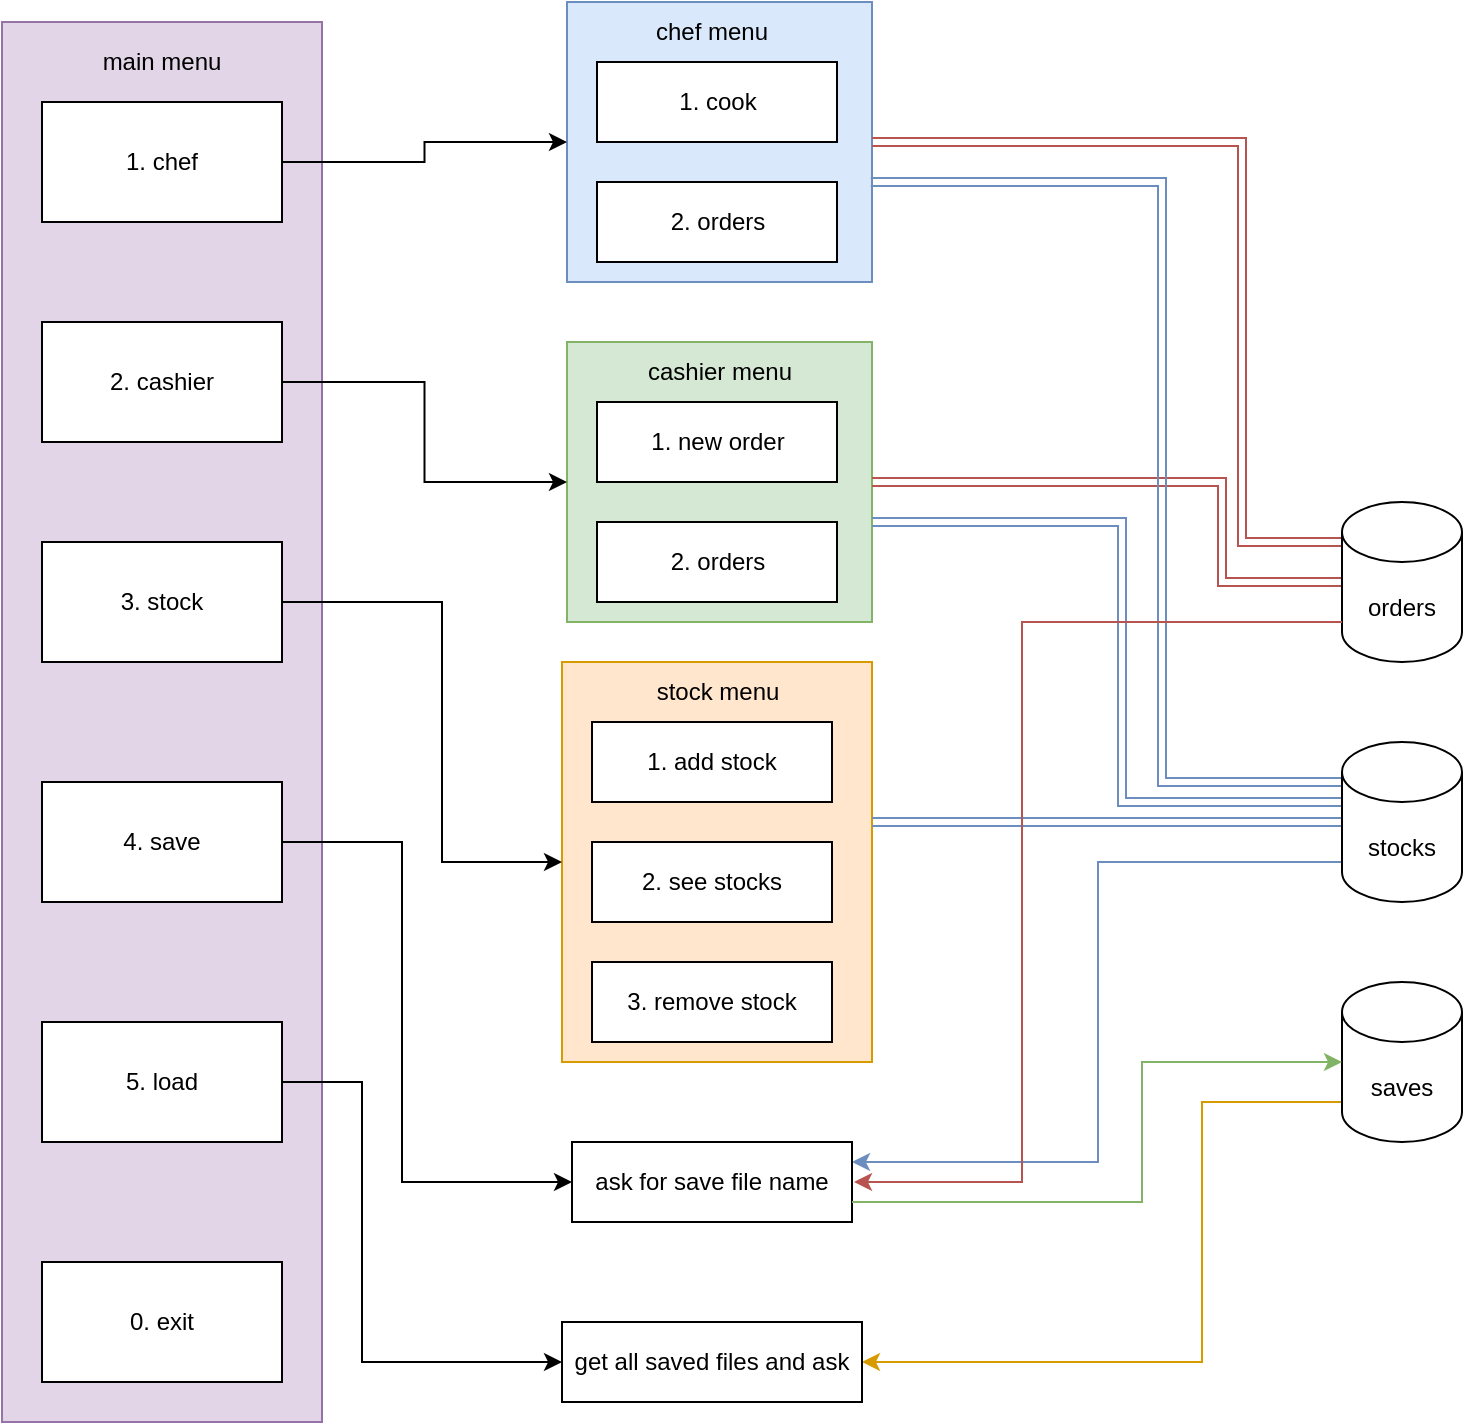 <mxfile version="25.0.1">
  <diagram name="Page-1" id="zluFdUMJBnVnEZamUht5">
    <mxGraphModel dx="1626" dy="881" grid="1" gridSize="10" guides="1" tooltips="1" connect="1" arrows="1" fold="1" page="1" pageScale="1" pageWidth="850" pageHeight="1100" math="0" shadow="0">
      <root>
        <mxCell id="0" />
        <mxCell id="1" parent="0" />
        <mxCell id="ghVTSAfvSZ-q4KwoJEbG-40" value="" style="rounded=0;whiteSpace=wrap;html=1;fillColor=#e1d5e7;strokeColor=#9673a6;" vertex="1" parent="1">
          <mxGeometry x="60" y="190" width="160" height="700" as="geometry" />
        </mxCell>
        <mxCell id="ghVTSAfvSZ-q4KwoJEbG-30" value="" style="rounded=0;whiteSpace=wrap;html=1;fillColor=#ffe6cc;strokeColor=#d79b00;" vertex="1" parent="1">
          <mxGeometry x="340" y="510" width="155" height="200" as="geometry" />
        </mxCell>
        <mxCell id="ghVTSAfvSZ-q4KwoJEbG-29" value="" style="rounded=0;whiteSpace=wrap;html=1;fillColor=#d5e8d4;strokeColor=#82b366;" vertex="1" parent="1">
          <mxGeometry x="342.5" y="350" width="152.5" height="140" as="geometry" />
        </mxCell>
        <mxCell id="ghVTSAfvSZ-q4KwoJEbG-28" value="" style="rounded=0;whiteSpace=wrap;html=1;fillColor=#dae8fc;strokeColor=#6c8ebf;" vertex="1" parent="1">
          <mxGeometry x="342.5" y="180" width="152.5" height="140" as="geometry" />
        </mxCell>
        <mxCell id="ghVTSAfvSZ-q4KwoJEbG-31" style="edgeStyle=orthogonalEdgeStyle;rounded=0;orthogonalLoop=1;jettySize=auto;html=1;entryX=0;entryY=0.5;entryDx=0;entryDy=0;" edge="1" parent="1" source="ghVTSAfvSZ-q4KwoJEbG-1" target="ghVTSAfvSZ-q4KwoJEbG-28">
          <mxGeometry relative="1" as="geometry" />
        </mxCell>
        <mxCell id="ghVTSAfvSZ-q4KwoJEbG-1" value="1. chef" style="rounded=0;whiteSpace=wrap;html=1;" vertex="1" parent="1">
          <mxGeometry x="80" y="230" width="120" height="60" as="geometry" />
        </mxCell>
        <mxCell id="ghVTSAfvSZ-q4KwoJEbG-32" style="edgeStyle=orthogonalEdgeStyle;rounded=0;orthogonalLoop=1;jettySize=auto;html=1;entryX=0;entryY=0.5;entryDx=0;entryDy=0;" edge="1" parent="1" source="ghVTSAfvSZ-q4KwoJEbG-2" target="ghVTSAfvSZ-q4KwoJEbG-29">
          <mxGeometry relative="1" as="geometry" />
        </mxCell>
        <mxCell id="ghVTSAfvSZ-q4KwoJEbG-2" value="2. cashier" style="rounded=0;whiteSpace=wrap;html=1;" vertex="1" parent="1">
          <mxGeometry x="80" y="340" width="120" height="60" as="geometry" />
        </mxCell>
        <mxCell id="ghVTSAfvSZ-q4KwoJEbG-33" style="edgeStyle=orthogonalEdgeStyle;rounded=0;orthogonalLoop=1;jettySize=auto;html=1;entryX=0;entryY=0.5;entryDx=0;entryDy=0;" edge="1" parent="1" source="ghVTSAfvSZ-q4KwoJEbG-3" target="ghVTSAfvSZ-q4KwoJEbG-30">
          <mxGeometry relative="1" as="geometry">
            <Array as="points">
              <mxPoint x="280" y="480" />
              <mxPoint x="280" y="610" />
            </Array>
          </mxGeometry>
        </mxCell>
        <mxCell id="ghVTSAfvSZ-q4KwoJEbG-3" value="3. stock" style="rounded=0;whiteSpace=wrap;html=1;" vertex="1" parent="1">
          <mxGeometry x="80" y="450" width="120" height="60" as="geometry" />
        </mxCell>
        <mxCell id="ghVTSAfvSZ-q4KwoJEbG-51" style="edgeStyle=orthogonalEdgeStyle;rounded=0;orthogonalLoop=1;jettySize=auto;html=1;entryX=0;entryY=0.5;entryDx=0;entryDy=0;" edge="1" parent="1" source="ghVTSAfvSZ-q4KwoJEbG-4" target="ghVTSAfvSZ-q4KwoJEbG-21">
          <mxGeometry relative="1" as="geometry">
            <Array as="points">
              <mxPoint x="260" y="600" />
              <mxPoint x="260" y="770" />
            </Array>
          </mxGeometry>
        </mxCell>
        <mxCell id="ghVTSAfvSZ-q4KwoJEbG-4" value="4. save" style="rounded=0;whiteSpace=wrap;html=1;" vertex="1" parent="1">
          <mxGeometry x="80" y="570" width="120" height="60" as="geometry" />
        </mxCell>
        <mxCell id="ghVTSAfvSZ-q4KwoJEbG-35" style="edgeStyle=orthogonalEdgeStyle;rounded=0;orthogonalLoop=1;jettySize=auto;html=1;entryX=0;entryY=0.5;entryDx=0;entryDy=0;" edge="1" parent="1" source="ghVTSAfvSZ-q4KwoJEbG-5" target="ghVTSAfvSZ-q4KwoJEbG-25">
          <mxGeometry relative="1" as="geometry">
            <Array as="points">
              <mxPoint x="240" y="720" />
              <mxPoint x="240" y="860" />
            </Array>
          </mxGeometry>
        </mxCell>
        <mxCell id="ghVTSAfvSZ-q4KwoJEbG-5" value="5. load" style="rounded=0;whiteSpace=wrap;html=1;" vertex="1" parent="1">
          <mxGeometry x="80" y="690" width="120" height="60" as="geometry" />
        </mxCell>
        <mxCell id="ghVTSAfvSZ-q4KwoJEbG-6" value="0. exit" style="rounded=0;whiteSpace=wrap;html=1;" vertex="1" parent="1">
          <mxGeometry x="80" y="810" width="120" height="60" as="geometry" />
        </mxCell>
        <mxCell id="ghVTSAfvSZ-q4KwoJEbG-7" value="1. cook" style="rounded=0;whiteSpace=wrap;html=1;" vertex="1" parent="1">
          <mxGeometry x="357.5" y="210" width="120" height="40" as="geometry" />
        </mxCell>
        <mxCell id="ghVTSAfvSZ-q4KwoJEbG-42" style="edgeStyle=orthogonalEdgeStyle;rounded=0;orthogonalLoop=1;jettySize=auto;html=1;entryX=1;entryY=0.5;entryDx=0;entryDy=0;shape=link;fillColor=#f8cecc;strokeColor=#b85450;" edge="1" parent="1" source="ghVTSAfvSZ-q4KwoJEbG-8" target="ghVTSAfvSZ-q4KwoJEbG-28">
          <mxGeometry relative="1" as="geometry">
            <Array as="points">
              <mxPoint x="680" y="450" />
              <mxPoint x="680" y="250" />
            </Array>
          </mxGeometry>
        </mxCell>
        <mxCell id="ghVTSAfvSZ-q4KwoJEbG-43" style="edgeStyle=orthogonalEdgeStyle;rounded=0;orthogonalLoop=1;jettySize=auto;html=1;entryX=1;entryY=0.5;entryDx=0;entryDy=0;shape=link;fillColor=#f8cecc;strokeColor=#b85450;" edge="1" parent="1" source="ghVTSAfvSZ-q4KwoJEbG-8" target="ghVTSAfvSZ-q4KwoJEbG-29">
          <mxGeometry relative="1" as="geometry">
            <Array as="points">
              <mxPoint x="670" y="470" />
              <mxPoint x="670" y="420" />
            </Array>
          </mxGeometry>
        </mxCell>
        <mxCell id="ghVTSAfvSZ-q4KwoJEbG-8" value="orders" style="shape=cylinder3;whiteSpace=wrap;html=1;boundedLbl=1;backgroundOutline=1;size=15;" vertex="1" parent="1">
          <mxGeometry x="730" y="430" width="60" height="80" as="geometry" />
        </mxCell>
        <mxCell id="ghVTSAfvSZ-q4KwoJEbG-44" style="edgeStyle=orthogonalEdgeStyle;rounded=0;orthogonalLoop=1;jettySize=auto;html=1;shape=link;fillColor=#dae8fc;strokeColor=#6c8ebf;" edge="1" parent="1" source="ghVTSAfvSZ-q4KwoJEbG-9">
          <mxGeometry relative="1" as="geometry">
            <mxPoint x="495" y="590" as="targetPoint" />
            <Array as="points">
              <mxPoint x="495" y="590" />
            </Array>
          </mxGeometry>
        </mxCell>
        <mxCell id="ghVTSAfvSZ-q4KwoJEbG-45" style="edgeStyle=orthogonalEdgeStyle;rounded=0;orthogonalLoop=1;jettySize=auto;html=1;shape=link;fillColor=#dae8fc;strokeColor=#6c8ebf;" edge="1" parent="1" source="ghVTSAfvSZ-q4KwoJEbG-9">
          <mxGeometry relative="1" as="geometry">
            <mxPoint x="495" y="440" as="targetPoint" />
            <Array as="points">
              <mxPoint x="620" y="580" />
              <mxPoint x="620" y="440" />
            </Array>
          </mxGeometry>
        </mxCell>
        <mxCell id="ghVTSAfvSZ-q4KwoJEbG-46" style="edgeStyle=orthogonalEdgeStyle;rounded=0;orthogonalLoop=1;jettySize=auto;html=1;entryX=0.996;entryY=0.641;entryDx=0;entryDy=0;shape=link;fillColor=#dae8fc;strokeColor=#6c8ebf;entryPerimeter=0;" edge="1" parent="1" source="ghVTSAfvSZ-q4KwoJEbG-9" target="ghVTSAfvSZ-q4KwoJEbG-28">
          <mxGeometry relative="1" as="geometry">
            <Array as="points">
              <mxPoint x="640" y="570" />
              <mxPoint x="640" y="270" />
              <mxPoint x="494" y="270" />
            </Array>
          </mxGeometry>
        </mxCell>
        <mxCell id="ghVTSAfvSZ-q4KwoJEbG-48" style="edgeStyle=orthogonalEdgeStyle;rounded=0;orthogonalLoop=1;jettySize=auto;html=1;entryX=1;entryY=0.25;entryDx=0;entryDy=0;fillColor=#dae8fc;strokeColor=#6c8ebf;" edge="1" parent="1" source="ghVTSAfvSZ-q4KwoJEbG-9" target="ghVTSAfvSZ-q4KwoJEbG-21">
          <mxGeometry relative="1" as="geometry">
            <Array as="points">
              <mxPoint x="608" y="610" />
              <mxPoint x="608" y="760" />
            </Array>
          </mxGeometry>
        </mxCell>
        <mxCell id="ghVTSAfvSZ-q4KwoJEbG-9" value="stocks" style="shape=cylinder3;whiteSpace=wrap;html=1;boundedLbl=1;backgroundOutline=1;size=15;" vertex="1" parent="1">
          <mxGeometry x="730" y="550" width="60" height="80" as="geometry" />
        </mxCell>
        <mxCell id="ghVTSAfvSZ-q4KwoJEbG-50" style="edgeStyle=orthogonalEdgeStyle;rounded=0;orthogonalLoop=1;jettySize=auto;html=1;entryX=1;entryY=0.5;entryDx=0;entryDy=0;fillColor=#ffe6cc;strokeColor=#d79b00;" edge="1" parent="1" source="ghVTSAfvSZ-q4KwoJEbG-10" target="ghVTSAfvSZ-q4KwoJEbG-25">
          <mxGeometry relative="1" as="geometry">
            <Array as="points">
              <mxPoint x="660" y="730" />
              <mxPoint x="660" y="860" />
            </Array>
          </mxGeometry>
        </mxCell>
        <mxCell id="ghVTSAfvSZ-q4KwoJEbG-10" value="saves" style="shape=cylinder3;whiteSpace=wrap;html=1;boundedLbl=1;backgroundOutline=1;size=15;" vertex="1" parent="1">
          <mxGeometry x="730" y="670" width="60" height="80" as="geometry" />
        </mxCell>
        <mxCell id="ghVTSAfvSZ-q4KwoJEbG-11" value="2. orders" style="rounded=0;whiteSpace=wrap;html=1;" vertex="1" parent="1">
          <mxGeometry x="357.5" y="270" width="120" height="40" as="geometry" />
        </mxCell>
        <mxCell id="ghVTSAfvSZ-q4KwoJEbG-14" value="1. new order" style="rounded=0;whiteSpace=wrap;html=1;" vertex="1" parent="1">
          <mxGeometry x="357.5" y="380" width="120" height="40" as="geometry" />
        </mxCell>
        <mxCell id="ghVTSAfvSZ-q4KwoJEbG-15" value="2. orders" style="rounded=0;whiteSpace=wrap;html=1;" vertex="1" parent="1">
          <mxGeometry x="357.5" y="440" width="120" height="40" as="geometry" />
        </mxCell>
        <mxCell id="ghVTSAfvSZ-q4KwoJEbG-17" value="1. add stock" style="rounded=0;whiteSpace=wrap;html=1;" vertex="1" parent="1">
          <mxGeometry x="355" y="540" width="120" height="40" as="geometry" />
        </mxCell>
        <mxCell id="ghVTSAfvSZ-q4KwoJEbG-18" value="2. see stocks" style="rounded=0;whiteSpace=wrap;html=1;" vertex="1" parent="1">
          <mxGeometry x="355" y="600" width="120" height="40" as="geometry" />
        </mxCell>
        <mxCell id="ghVTSAfvSZ-q4KwoJEbG-19" value="3. remove stock" style="rounded=0;whiteSpace=wrap;html=1;" vertex="1" parent="1">
          <mxGeometry x="355" y="660" width="120" height="40" as="geometry" />
        </mxCell>
        <mxCell id="ghVTSAfvSZ-q4KwoJEbG-21" value="ask for save file name" style="rounded=0;whiteSpace=wrap;html=1;" vertex="1" parent="1">
          <mxGeometry x="345" y="750" width="140" height="40" as="geometry" />
        </mxCell>
        <mxCell id="ghVTSAfvSZ-q4KwoJEbG-25" value="get all saved files and ask" style="rounded=0;whiteSpace=wrap;html=1;" vertex="1" parent="1">
          <mxGeometry x="340" y="840" width="150" height="40" as="geometry" />
        </mxCell>
        <mxCell id="ghVTSAfvSZ-q4KwoJEbG-36" value="chef menu" style="text;strokeColor=none;fillColor=none;align=center;verticalAlign=middle;spacingLeft=4;spacingRight=4;overflow=hidden;points=[[0,0.5],[1,0.5]];portConstraint=eastwest;rotatable=0;whiteSpace=wrap;html=1;" vertex="1" parent="1">
          <mxGeometry x="375" y="180" width="80" height="30" as="geometry" />
        </mxCell>
        <mxCell id="ghVTSAfvSZ-q4KwoJEbG-37" value="cashier menu" style="text;strokeColor=none;fillColor=none;align=center;verticalAlign=middle;spacingLeft=4;spacingRight=4;overflow=hidden;points=[[0,0.5],[1,0.5]];portConstraint=eastwest;rotatable=0;whiteSpace=wrap;html=1;" vertex="1" parent="1">
          <mxGeometry x="368.75" y="350" width="100" height="30" as="geometry" />
        </mxCell>
        <mxCell id="ghVTSAfvSZ-q4KwoJEbG-38" value="stock menu" style="text;strokeColor=none;fillColor=none;align=center;verticalAlign=middle;spacingLeft=4;spacingRight=4;overflow=hidden;points=[[0,0.5],[1,0.5]];portConstraint=eastwest;rotatable=0;whiteSpace=wrap;html=1;" vertex="1" parent="1">
          <mxGeometry x="377.5" y="510" width="80" height="30" as="geometry" />
        </mxCell>
        <mxCell id="ghVTSAfvSZ-q4KwoJEbG-41" value="main menu" style="text;strokeColor=none;fillColor=none;align=center;verticalAlign=middle;spacingLeft=4;spacingRight=4;overflow=hidden;points=[[0,0.5],[1,0.5]];portConstraint=eastwest;rotatable=0;whiteSpace=wrap;html=1;" vertex="1" parent="1">
          <mxGeometry x="100" y="195" width="80" height="30" as="geometry" />
        </mxCell>
        <mxCell id="ghVTSAfvSZ-q4KwoJEbG-47" style="edgeStyle=orthogonalEdgeStyle;rounded=0;orthogonalLoop=1;jettySize=auto;html=1;fillColor=#f8cecc;strokeColor=#b85450;" edge="1" parent="1" source="ghVTSAfvSZ-q4KwoJEbG-8">
          <mxGeometry relative="1" as="geometry">
            <mxPoint x="486" y="770" as="targetPoint" />
            <Array as="points">
              <mxPoint x="570" y="490" />
              <mxPoint x="570" y="770" />
              <mxPoint x="486" y="770" />
            </Array>
          </mxGeometry>
        </mxCell>
        <mxCell id="ghVTSAfvSZ-q4KwoJEbG-49" style="edgeStyle=orthogonalEdgeStyle;rounded=0;orthogonalLoop=1;jettySize=auto;html=1;entryX=0;entryY=0.5;entryDx=0;entryDy=0;entryPerimeter=0;fillColor=#d5e8d4;strokeColor=#82b366;" edge="1" parent="1" source="ghVTSAfvSZ-q4KwoJEbG-21" target="ghVTSAfvSZ-q4KwoJEbG-10">
          <mxGeometry relative="1" as="geometry">
            <Array as="points">
              <mxPoint x="630" y="780" />
              <mxPoint x="630" y="710" />
            </Array>
          </mxGeometry>
        </mxCell>
      </root>
    </mxGraphModel>
  </diagram>
</mxfile>
